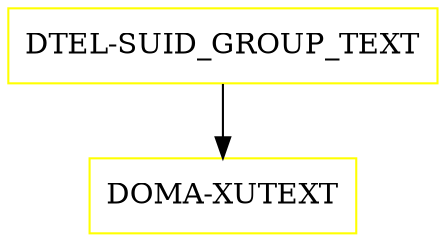 digraph G {
  "DTEL-SUID_GROUP_TEXT" [shape=box,color=yellow];
  "DOMA-XUTEXT" [shape=box,color=yellow,URL="./DOMA_XUTEXT.html"];
  "DTEL-SUID_GROUP_TEXT" -> "DOMA-XUTEXT";
}
